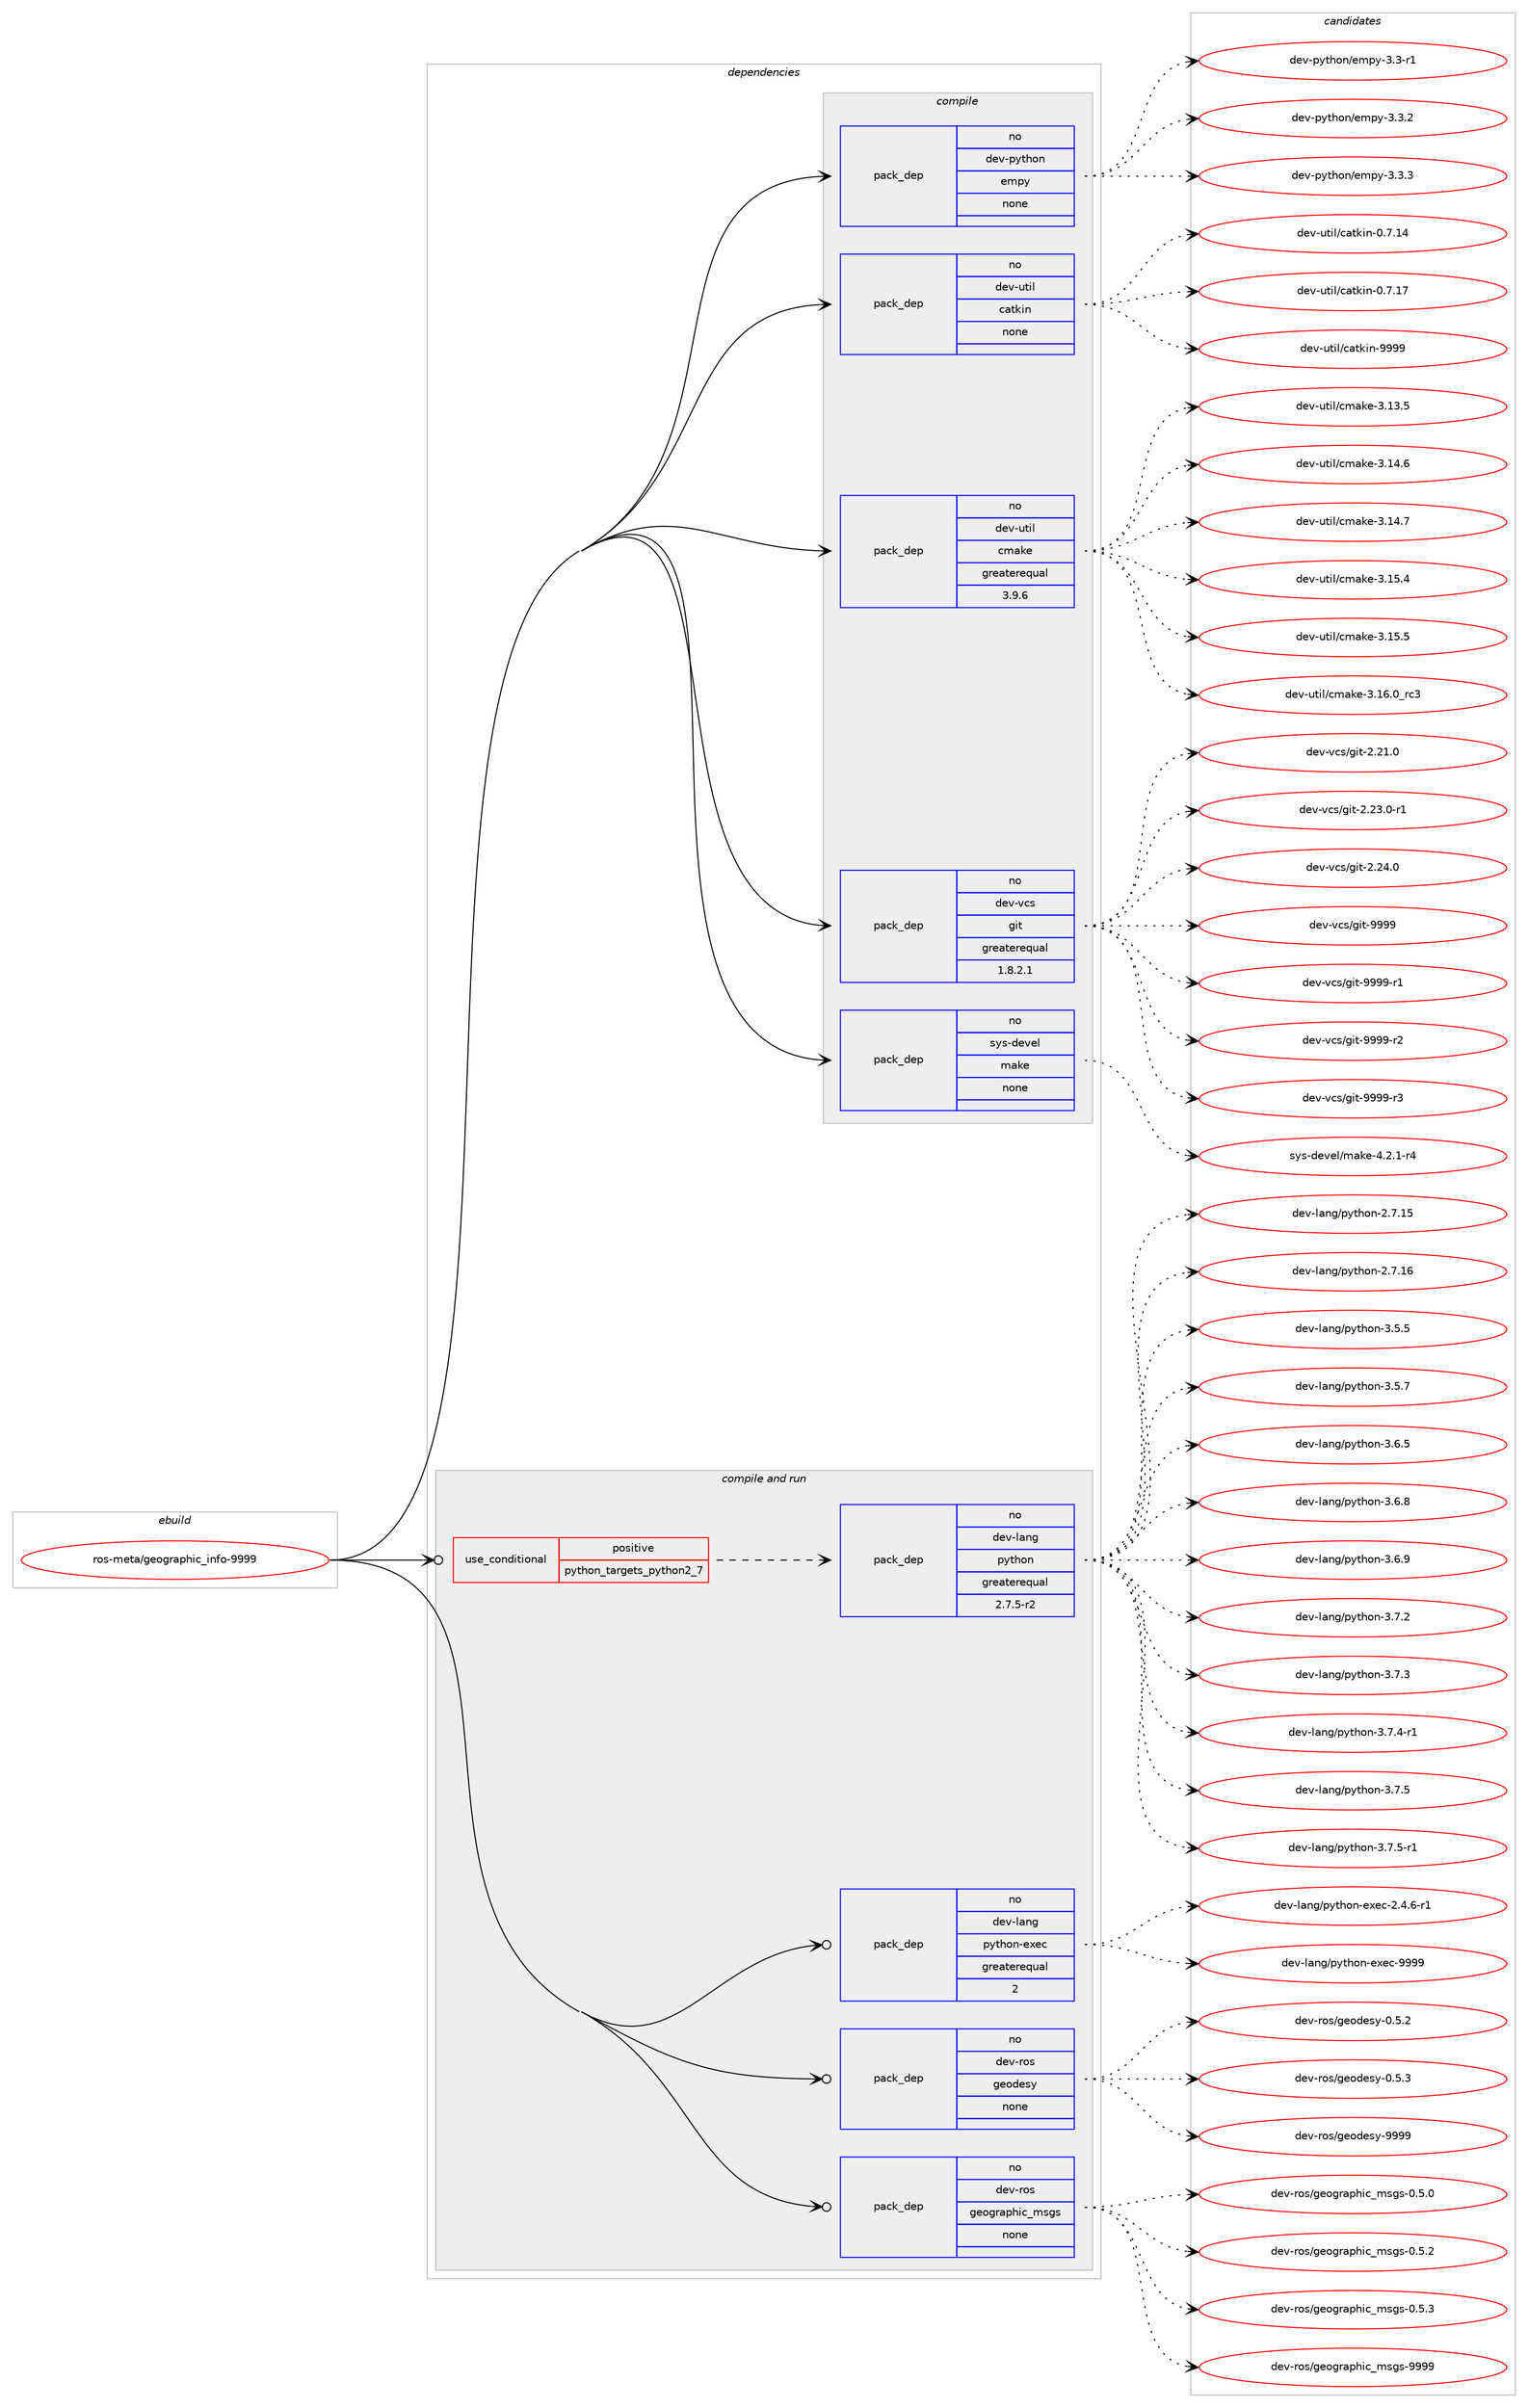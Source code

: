 digraph prolog {

# *************
# Graph options
# *************

newrank=true;
concentrate=true;
compound=true;
graph [rankdir=LR,fontname=Helvetica,fontsize=10,ranksep=1.5];#, ranksep=2.5, nodesep=0.2];
edge  [arrowhead=vee];
node  [fontname=Helvetica,fontsize=10];

# **********
# The ebuild
# **********

subgraph cluster_leftcol {
color=gray;
rank=same;
label=<<i>ebuild</i>>;
id [label="ros-meta/geographic_info-9999", color=red, width=4, href="../ros-meta/geographic_info-9999.svg"];
}

# ****************
# The dependencies
# ****************

subgraph cluster_midcol {
color=gray;
label=<<i>dependencies</i>>;
subgraph cluster_compile {
fillcolor="#eeeeee";
style=filled;
label=<<i>compile</i>>;
subgraph pack625327 {
dependency846616 [label=<<TABLE BORDER="0" CELLBORDER="1" CELLSPACING="0" CELLPADDING="4" WIDTH="220"><TR><TD ROWSPAN="6" CELLPADDING="30">pack_dep</TD></TR><TR><TD WIDTH="110">no</TD></TR><TR><TD>dev-python</TD></TR><TR><TD>empy</TD></TR><TR><TD>none</TD></TR><TR><TD></TD></TR></TABLE>>, shape=none, color=blue];
}
id:e -> dependency846616:w [weight=20,style="solid",arrowhead="vee"];
subgraph pack625328 {
dependency846617 [label=<<TABLE BORDER="0" CELLBORDER="1" CELLSPACING="0" CELLPADDING="4" WIDTH="220"><TR><TD ROWSPAN="6" CELLPADDING="30">pack_dep</TD></TR><TR><TD WIDTH="110">no</TD></TR><TR><TD>dev-util</TD></TR><TR><TD>catkin</TD></TR><TR><TD>none</TD></TR><TR><TD></TD></TR></TABLE>>, shape=none, color=blue];
}
id:e -> dependency846617:w [weight=20,style="solid",arrowhead="vee"];
subgraph pack625329 {
dependency846618 [label=<<TABLE BORDER="0" CELLBORDER="1" CELLSPACING="0" CELLPADDING="4" WIDTH="220"><TR><TD ROWSPAN="6" CELLPADDING="30">pack_dep</TD></TR><TR><TD WIDTH="110">no</TD></TR><TR><TD>dev-util</TD></TR><TR><TD>cmake</TD></TR><TR><TD>greaterequal</TD></TR><TR><TD>3.9.6</TD></TR></TABLE>>, shape=none, color=blue];
}
id:e -> dependency846618:w [weight=20,style="solid",arrowhead="vee"];
subgraph pack625330 {
dependency846619 [label=<<TABLE BORDER="0" CELLBORDER="1" CELLSPACING="0" CELLPADDING="4" WIDTH="220"><TR><TD ROWSPAN="6" CELLPADDING="30">pack_dep</TD></TR><TR><TD WIDTH="110">no</TD></TR><TR><TD>dev-vcs</TD></TR><TR><TD>git</TD></TR><TR><TD>greaterequal</TD></TR><TR><TD>1.8.2.1</TD></TR></TABLE>>, shape=none, color=blue];
}
id:e -> dependency846619:w [weight=20,style="solid",arrowhead="vee"];
subgraph pack625331 {
dependency846620 [label=<<TABLE BORDER="0" CELLBORDER="1" CELLSPACING="0" CELLPADDING="4" WIDTH="220"><TR><TD ROWSPAN="6" CELLPADDING="30">pack_dep</TD></TR><TR><TD WIDTH="110">no</TD></TR><TR><TD>sys-devel</TD></TR><TR><TD>make</TD></TR><TR><TD>none</TD></TR><TR><TD></TD></TR></TABLE>>, shape=none, color=blue];
}
id:e -> dependency846620:w [weight=20,style="solid",arrowhead="vee"];
}
subgraph cluster_compileandrun {
fillcolor="#eeeeee";
style=filled;
label=<<i>compile and run</i>>;
subgraph cond206355 {
dependency846621 [label=<<TABLE BORDER="0" CELLBORDER="1" CELLSPACING="0" CELLPADDING="4"><TR><TD ROWSPAN="3" CELLPADDING="10">use_conditional</TD></TR><TR><TD>positive</TD></TR><TR><TD>python_targets_python2_7</TD></TR></TABLE>>, shape=none, color=red];
subgraph pack625332 {
dependency846622 [label=<<TABLE BORDER="0" CELLBORDER="1" CELLSPACING="0" CELLPADDING="4" WIDTH="220"><TR><TD ROWSPAN="6" CELLPADDING="30">pack_dep</TD></TR><TR><TD WIDTH="110">no</TD></TR><TR><TD>dev-lang</TD></TR><TR><TD>python</TD></TR><TR><TD>greaterequal</TD></TR><TR><TD>2.7.5-r2</TD></TR></TABLE>>, shape=none, color=blue];
}
dependency846621:e -> dependency846622:w [weight=20,style="dashed",arrowhead="vee"];
}
id:e -> dependency846621:w [weight=20,style="solid",arrowhead="odotvee"];
subgraph pack625333 {
dependency846623 [label=<<TABLE BORDER="0" CELLBORDER="1" CELLSPACING="0" CELLPADDING="4" WIDTH="220"><TR><TD ROWSPAN="6" CELLPADDING="30">pack_dep</TD></TR><TR><TD WIDTH="110">no</TD></TR><TR><TD>dev-lang</TD></TR><TR><TD>python-exec</TD></TR><TR><TD>greaterequal</TD></TR><TR><TD>2</TD></TR></TABLE>>, shape=none, color=blue];
}
id:e -> dependency846623:w [weight=20,style="solid",arrowhead="odotvee"];
subgraph pack625334 {
dependency846624 [label=<<TABLE BORDER="0" CELLBORDER="1" CELLSPACING="0" CELLPADDING="4" WIDTH="220"><TR><TD ROWSPAN="6" CELLPADDING="30">pack_dep</TD></TR><TR><TD WIDTH="110">no</TD></TR><TR><TD>dev-ros</TD></TR><TR><TD>geodesy</TD></TR><TR><TD>none</TD></TR><TR><TD></TD></TR></TABLE>>, shape=none, color=blue];
}
id:e -> dependency846624:w [weight=20,style="solid",arrowhead="odotvee"];
subgraph pack625335 {
dependency846625 [label=<<TABLE BORDER="0" CELLBORDER="1" CELLSPACING="0" CELLPADDING="4" WIDTH="220"><TR><TD ROWSPAN="6" CELLPADDING="30">pack_dep</TD></TR><TR><TD WIDTH="110">no</TD></TR><TR><TD>dev-ros</TD></TR><TR><TD>geographic_msgs</TD></TR><TR><TD>none</TD></TR><TR><TD></TD></TR></TABLE>>, shape=none, color=blue];
}
id:e -> dependency846625:w [weight=20,style="solid",arrowhead="odotvee"];
}
subgraph cluster_run {
fillcolor="#eeeeee";
style=filled;
label=<<i>run</i>>;
}
}

# **************
# The candidates
# **************

subgraph cluster_choices {
rank=same;
color=gray;
label=<<i>candidates</i>>;

subgraph choice625327 {
color=black;
nodesep=1;
choice1001011184511212111610411111047101109112121455146514511449 [label="dev-python/empy-3.3-r1", color=red, width=4,href="../dev-python/empy-3.3-r1.svg"];
choice1001011184511212111610411111047101109112121455146514650 [label="dev-python/empy-3.3.2", color=red, width=4,href="../dev-python/empy-3.3.2.svg"];
choice1001011184511212111610411111047101109112121455146514651 [label="dev-python/empy-3.3.3", color=red, width=4,href="../dev-python/empy-3.3.3.svg"];
dependency846616:e -> choice1001011184511212111610411111047101109112121455146514511449:w [style=dotted,weight="100"];
dependency846616:e -> choice1001011184511212111610411111047101109112121455146514650:w [style=dotted,weight="100"];
dependency846616:e -> choice1001011184511212111610411111047101109112121455146514651:w [style=dotted,weight="100"];
}
subgraph choice625328 {
color=black;
nodesep=1;
choice1001011184511711610510847999711610710511045484655464952 [label="dev-util/catkin-0.7.14", color=red, width=4,href="../dev-util/catkin-0.7.14.svg"];
choice1001011184511711610510847999711610710511045484655464955 [label="dev-util/catkin-0.7.17", color=red, width=4,href="../dev-util/catkin-0.7.17.svg"];
choice100101118451171161051084799971161071051104557575757 [label="dev-util/catkin-9999", color=red, width=4,href="../dev-util/catkin-9999.svg"];
dependency846617:e -> choice1001011184511711610510847999711610710511045484655464952:w [style=dotted,weight="100"];
dependency846617:e -> choice1001011184511711610510847999711610710511045484655464955:w [style=dotted,weight="100"];
dependency846617:e -> choice100101118451171161051084799971161071051104557575757:w [style=dotted,weight="100"];
}
subgraph choice625329 {
color=black;
nodesep=1;
choice1001011184511711610510847991099710710145514649514653 [label="dev-util/cmake-3.13.5", color=red, width=4,href="../dev-util/cmake-3.13.5.svg"];
choice1001011184511711610510847991099710710145514649524654 [label="dev-util/cmake-3.14.6", color=red, width=4,href="../dev-util/cmake-3.14.6.svg"];
choice1001011184511711610510847991099710710145514649524655 [label="dev-util/cmake-3.14.7", color=red, width=4,href="../dev-util/cmake-3.14.7.svg"];
choice1001011184511711610510847991099710710145514649534652 [label="dev-util/cmake-3.15.4", color=red, width=4,href="../dev-util/cmake-3.15.4.svg"];
choice1001011184511711610510847991099710710145514649534653 [label="dev-util/cmake-3.15.5", color=red, width=4,href="../dev-util/cmake-3.15.5.svg"];
choice1001011184511711610510847991099710710145514649544648951149951 [label="dev-util/cmake-3.16.0_rc3", color=red, width=4,href="../dev-util/cmake-3.16.0_rc3.svg"];
dependency846618:e -> choice1001011184511711610510847991099710710145514649514653:w [style=dotted,weight="100"];
dependency846618:e -> choice1001011184511711610510847991099710710145514649524654:w [style=dotted,weight="100"];
dependency846618:e -> choice1001011184511711610510847991099710710145514649524655:w [style=dotted,weight="100"];
dependency846618:e -> choice1001011184511711610510847991099710710145514649534652:w [style=dotted,weight="100"];
dependency846618:e -> choice1001011184511711610510847991099710710145514649534653:w [style=dotted,weight="100"];
dependency846618:e -> choice1001011184511711610510847991099710710145514649544648951149951:w [style=dotted,weight="100"];
}
subgraph choice625330 {
color=black;
nodesep=1;
choice10010111845118991154710310511645504650494648 [label="dev-vcs/git-2.21.0", color=red, width=4,href="../dev-vcs/git-2.21.0.svg"];
choice100101118451189911547103105116455046505146484511449 [label="dev-vcs/git-2.23.0-r1", color=red, width=4,href="../dev-vcs/git-2.23.0-r1.svg"];
choice10010111845118991154710310511645504650524648 [label="dev-vcs/git-2.24.0", color=red, width=4,href="../dev-vcs/git-2.24.0.svg"];
choice1001011184511899115471031051164557575757 [label="dev-vcs/git-9999", color=red, width=4,href="../dev-vcs/git-9999.svg"];
choice10010111845118991154710310511645575757574511449 [label="dev-vcs/git-9999-r1", color=red, width=4,href="../dev-vcs/git-9999-r1.svg"];
choice10010111845118991154710310511645575757574511450 [label="dev-vcs/git-9999-r2", color=red, width=4,href="../dev-vcs/git-9999-r2.svg"];
choice10010111845118991154710310511645575757574511451 [label="dev-vcs/git-9999-r3", color=red, width=4,href="../dev-vcs/git-9999-r3.svg"];
dependency846619:e -> choice10010111845118991154710310511645504650494648:w [style=dotted,weight="100"];
dependency846619:e -> choice100101118451189911547103105116455046505146484511449:w [style=dotted,weight="100"];
dependency846619:e -> choice10010111845118991154710310511645504650524648:w [style=dotted,weight="100"];
dependency846619:e -> choice1001011184511899115471031051164557575757:w [style=dotted,weight="100"];
dependency846619:e -> choice10010111845118991154710310511645575757574511449:w [style=dotted,weight="100"];
dependency846619:e -> choice10010111845118991154710310511645575757574511450:w [style=dotted,weight="100"];
dependency846619:e -> choice10010111845118991154710310511645575757574511451:w [style=dotted,weight="100"];
}
subgraph choice625331 {
color=black;
nodesep=1;
choice1151211154510010111810110847109971071014552465046494511452 [label="sys-devel/make-4.2.1-r4", color=red, width=4,href="../sys-devel/make-4.2.1-r4.svg"];
dependency846620:e -> choice1151211154510010111810110847109971071014552465046494511452:w [style=dotted,weight="100"];
}
subgraph choice625332 {
color=black;
nodesep=1;
choice10010111845108971101034711212111610411111045504655464953 [label="dev-lang/python-2.7.15", color=red, width=4,href="../dev-lang/python-2.7.15.svg"];
choice10010111845108971101034711212111610411111045504655464954 [label="dev-lang/python-2.7.16", color=red, width=4,href="../dev-lang/python-2.7.16.svg"];
choice100101118451089711010347112121116104111110455146534653 [label="dev-lang/python-3.5.5", color=red, width=4,href="../dev-lang/python-3.5.5.svg"];
choice100101118451089711010347112121116104111110455146534655 [label="dev-lang/python-3.5.7", color=red, width=4,href="../dev-lang/python-3.5.7.svg"];
choice100101118451089711010347112121116104111110455146544653 [label="dev-lang/python-3.6.5", color=red, width=4,href="../dev-lang/python-3.6.5.svg"];
choice100101118451089711010347112121116104111110455146544656 [label="dev-lang/python-3.6.8", color=red, width=4,href="../dev-lang/python-3.6.8.svg"];
choice100101118451089711010347112121116104111110455146544657 [label="dev-lang/python-3.6.9", color=red, width=4,href="../dev-lang/python-3.6.9.svg"];
choice100101118451089711010347112121116104111110455146554650 [label="dev-lang/python-3.7.2", color=red, width=4,href="../dev-lang/python-3.7.2.svg"];
choice100101118451089711010347112121116104111110455146554651 [label="dev-lang/python-3.7.3", color=red, width=4,href="../dev-lang/python-3.7.3.svg"];
choice1001011184510897110103471121211161041111104551465546524511449 [label="dev-lang/python-3.7.4-r1", color=red, width=4,href="../dev-lang/python-3.7.4-r1.svg"];
choice100101118451089711010347112121116104111110455146554653 [label="dev-lang/python-3.7.5", color=red, width=4,href="../dev-lang/python-3.7.5.svg"];
choice1001011184510897110103471121211161041111104551465546534511449 [label="dev-lang/python-3.7.5-r1", color=red, width=4,href="../dev-lang/python-3.7.5-r1.svg"];
dependency846622:e -> choice10010111845108971101034711212111610411111045504655464953:w [style=dotted,weight="100"];
dependency846622:e -> choice10010111845108971101034711212111610411111045504655464954:w [style=dotted,weight="100"];
dependency846622:e -> choice100101118451089711010347112121116104111110455146534653:w [style=dotted,weight="100"];
dependency846622:e -> choice100101118451089711010347112121116104111110455146534655:w [style=dotted,weight="100"];
dependency846622:e -> choice100101118451089711010347112121116104111110455146544653:w [style=dotted,weight="100"];
dependency846622:e -> choice100101118451089711010347112121116104111110455146544656:w [style=dotted,weight="100"];
dependency846622:e -> choice100101118451089711010347112121116104111110455146544657:w [style=dotted,weight="100"];
dependency846622:e -> choice100101118451089711010347112121116104111110455146554650:w [style=dotted,weight="100"];
dependency846622:e -> choice100101118451089711010347112121116104111110455146554651:w [style=dotted,weight="100"];
dependency846622:e -> choice1001011184510897110103471121211161041111104551465546524511449:w [style=dotted,weight="100"];
dependency846622:e -> choice100101118451089711010347112121116104111110455146554653:w [style=dotted,weight="100"];
dependency846622:e -> choice1001011184510897110103471121211161041111104551465546534511449:w [style=dotted,weight="100"];
}
subgraph choice625333 {
color=black;
nodesep=1;
choice10010111845108971101034711212111610411111045101120101994550465246544511449 [label="dev-lang/python-exec-2.4.6-r1", color=red, width=4,href="../dev-lang/python-exec-2.4.6-r1.svg"];
choice10010111845108971101034711212111610411111045101120101994557575757 [label="dev-lang/python-exec-9999", color=red, width=4,href="../dev-lang/python-exec-9999.svg"];
dependency846623:e -> choice10010111845108971101034711212111610411111045101120101994550465246544511449:w [style=dotted,weight="100"];
dependency846623:e -> choice10010111845108971101034711212111610411111045101120101994557575757:w [style=dotted,weight="100"];
}
subgraph choice625334 {
color=black;
nodesep=1;
choice1001011184511411111547103101111100101115121454846534650 [label="dev-ros/geodesy-0.5.2", color=red, width=4,href="../dev-ros/geodesy-0.5.2.svg"];
choice1001011184511411111547103101111100101115121454846534651 [label="dev-ros/geodesy-0.5.3", color=red, width=4,href="../dev-ros/geodesy-0.5.3.svg"];
choice10010111845114111115471031011111001011151214557575757 [label="dev-ros/geodesy-9999", color=red, width=4,href="../dev-ros/geodesy-9999.svg"];
dependency846624:e -> choice1001011184511411111547103101111100101115121454846534650:w [style=dotted,weight="100"];
dependency846624:e -> choice1001011184511411111547103101111100101115121454846534651:w [style=dotted,weight="100"];
dependency846624:e -> choice10010111845114111115471031011111001011151214557575757:w [style=dotted,weight="100"];
}
subgraph choice625335 {
color=black;
nodesep=1;
choice1001011184511411111547103101111103114971121041059995109115103115454846534648 [label="dev-ros/geographic_msgs-0.5.0", color=red, width=4,href="../dev-ros/geographic_msgs-0.5.0.svg"];
choice1001011184511411111547103101111103114971121041059995109115103115454846534650 [label="dev-ros/geographic_msgs-0.5.2", color=red, width=4,href="../dev-ros/geographic_msgs-0.5.2.svg"];
choice1001011184511411111547103101111103114971121041059995109115103115454846534651 [label="dev-ros/geographic_msgs-0.5.3", color=red, width=4,href="../dev-ros/geographic_msgs-0.5.3.svg"];
choice10010111845114111115471031011111031149711210410599951091151031154557575757 [label="dev-ros/geographic_msgs-9999", color=red, width=4,href="../dev-ros/geographic_msgs-9999.svg"];
dependency846625:e -> choice1001011184511411111547103101111103114971121041059995109115103115454846534648:w [style=dotted,weight="100"];
dependency846625:e -> choice1001011184511411111547103101111103114971121041059995109115103115454846534650:w [style=dotted,weight="100"];
dependency846625:e -> choice1001011184511411111547103101111103114971121041059995109115103115454846534651:w [style=dotted,weight="100"];
dependency846625:e -> choice10010111845114111115471031011111031149711210410599951091151031154557575757:w [style=dotted,weight="100"];
}
}

}
